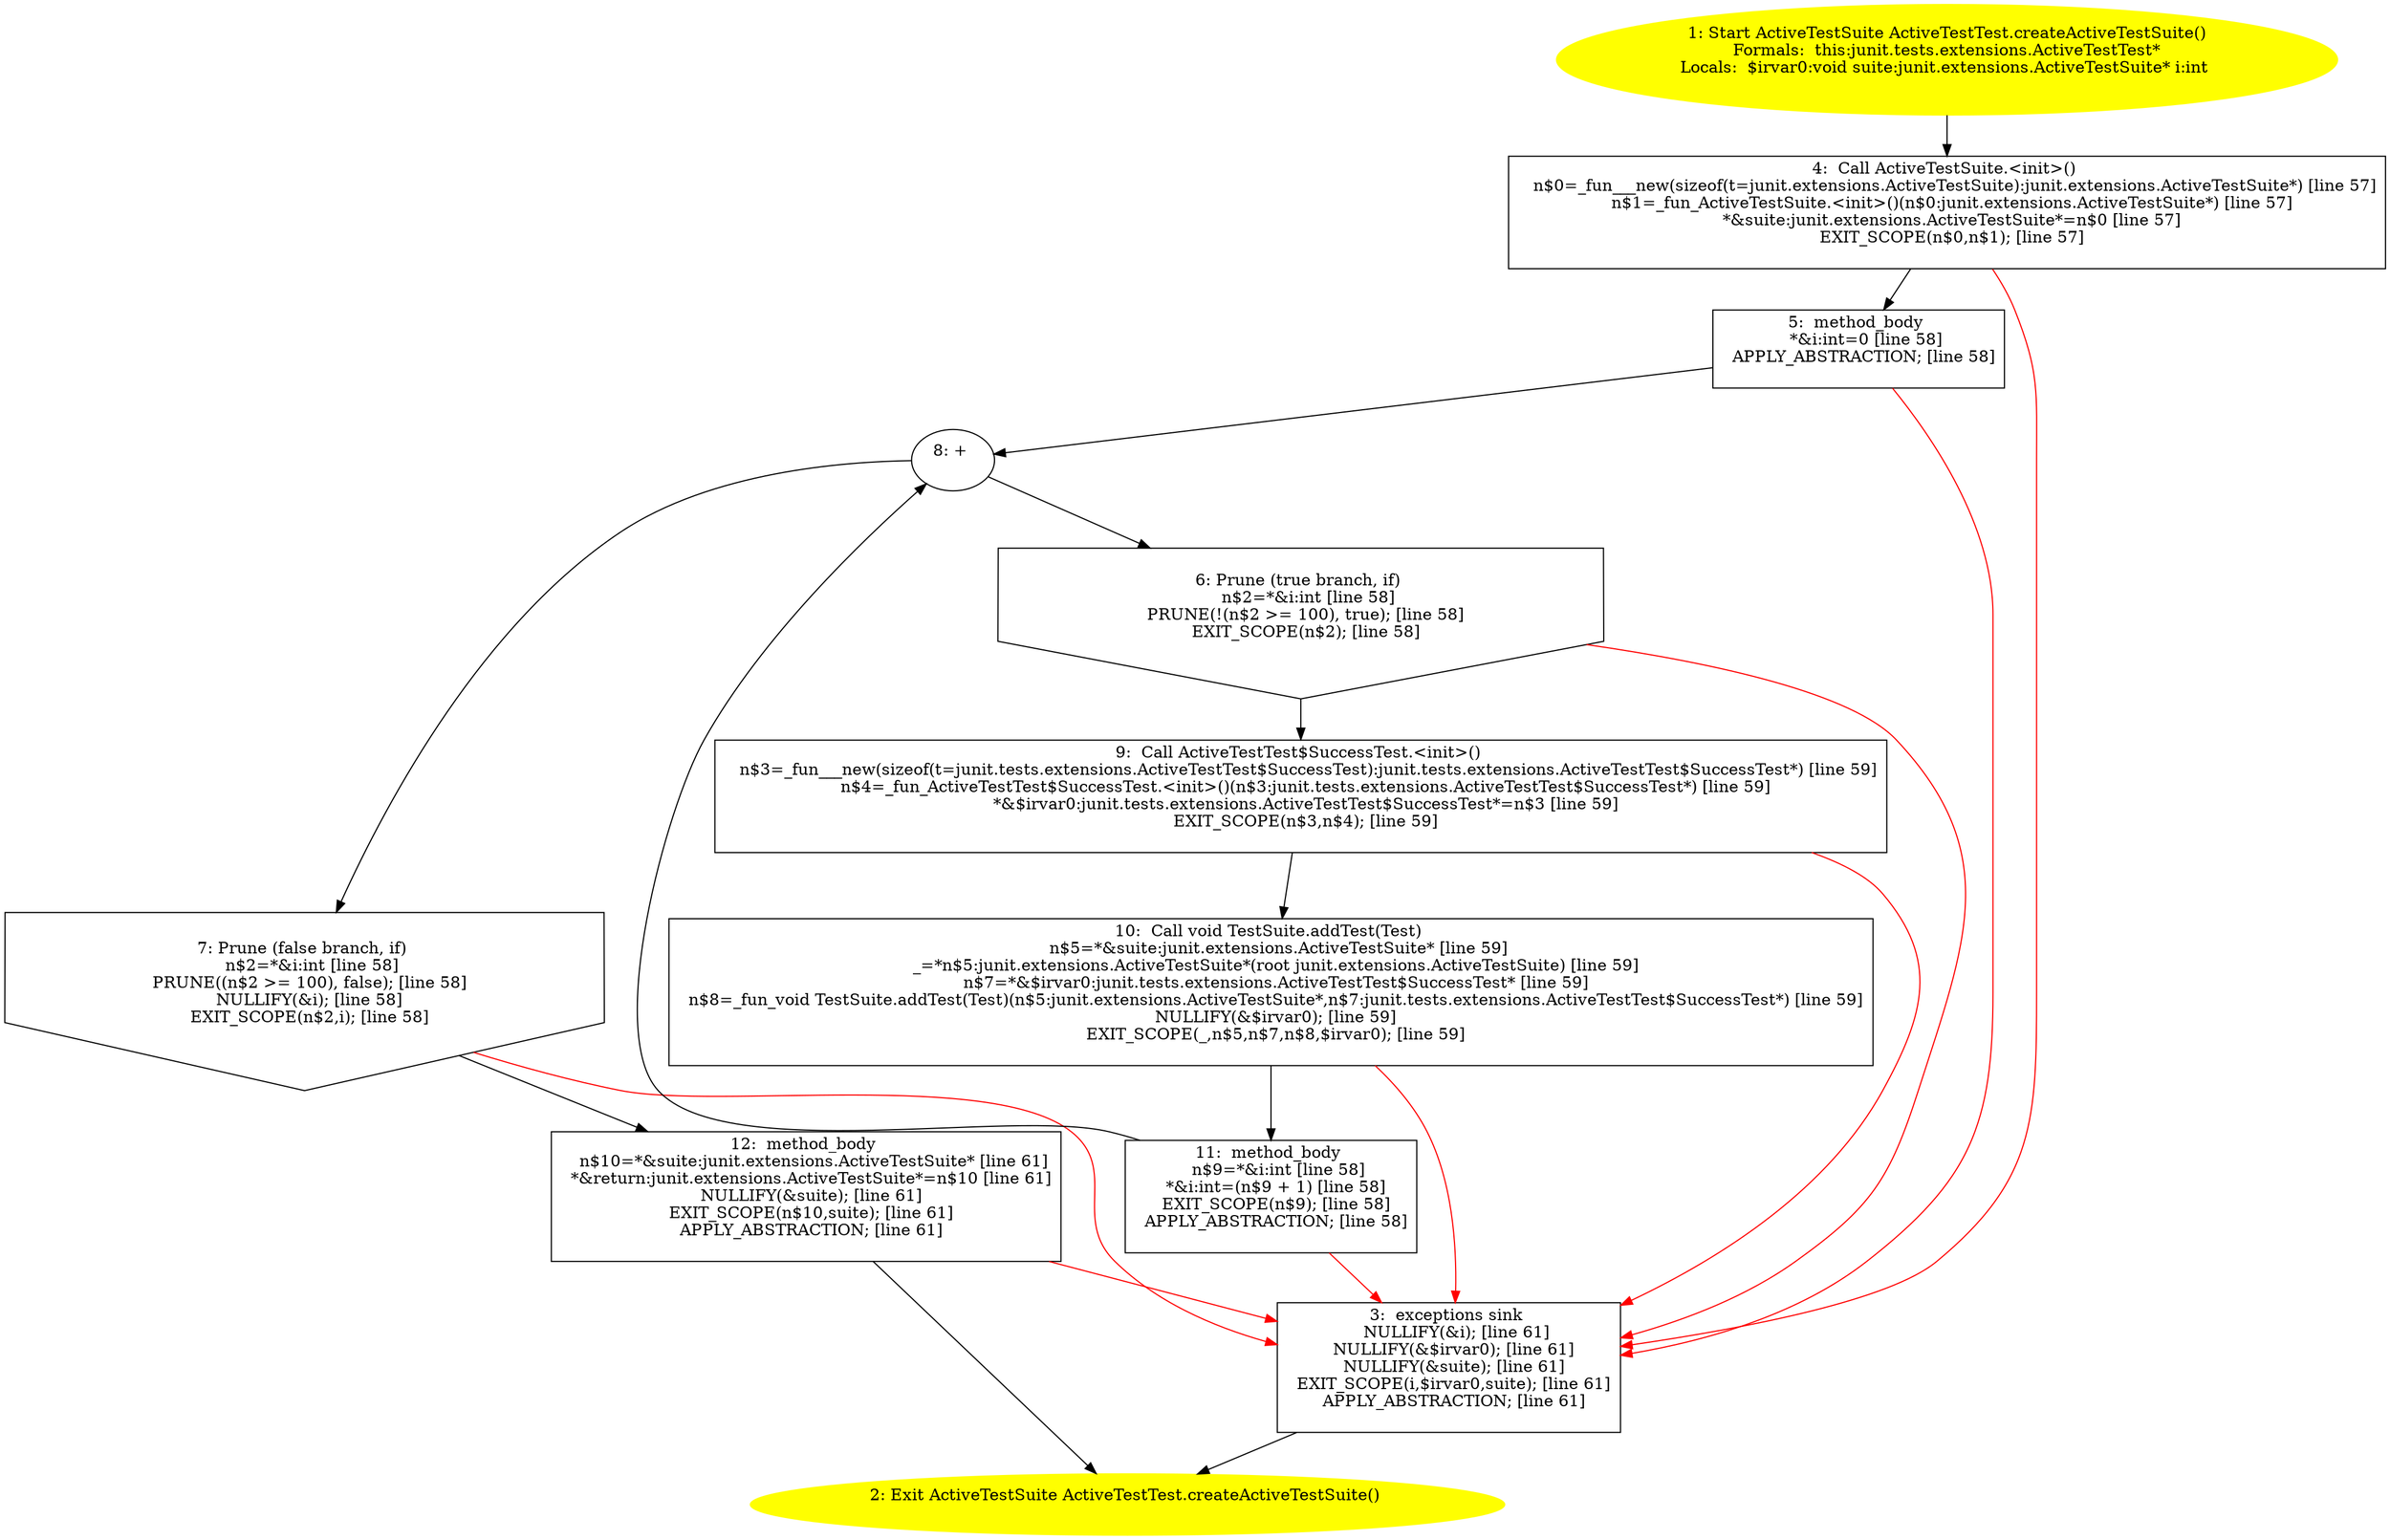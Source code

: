 /* @generated */
digraph cfg {
"junit.tests.extensions.ActiveTestTest.createActiveTestSuite():junit.extensions.ActiveTestSuite.51b1d33e2f87001072a55061fc6aa8c7_1" [label="1: Start ActiveTestSuite ActiveTestTest.createActiveTestSuite()\nFormals:  this:junit.tests.extensions.ActiveTestTest*\nLocals:  $irvar0:void suite:junit.extensions.ActiveTestSuite* i:int \n  " color=yellow style=filled]
	

	 "junit.tests.extensions.ActiveTestTest.createActiveTestSuite():junit.extensions.ActiveTestSuite.51b1d33e2f87001072a55061fc6aa8c7_1" -> "junit.tests.extensions.ActiveTestTest.createActiveTestSuite():junit.extensions.ActiveTestSuite.51b1d33e2f87001072a55061fc6aa8c7_4" ;
"junit.tests.extensions.ActiveTestTest.createActiveTestSuite():junit.extensions.ActiveTestSuite.51b1d33e2f87001072a55061fc6aa8c7_2" [label="2: Exit ActiveTestSuite ActiveTestTest.createActiveTestSuite() \n  " color=yellow style=filled]
	

"junit.tests.extensions.ActiveTestTest.createActiveTestSuite():junit.extensions.ActiveTestSuite.51b1d33e2f87001072a55061fc6aa8c7_3" [label="3:  exceptions sink \n   NULLIFY(&i); [line 61]\n  NULLIFY(&$irvar0); [line 61]\n  NULLIFY(&suite); [line 61]\n  EXIT_SCOPE(i,$irvar0,suite); [line 61]\n  APPLY_ABSTRACTION; [line 61]\n " shape="box"]
	

	 "junit.tests.extensions.ActiveTestTest.createActiveTestSuite():junit.extensions.ActiveTestSuite.51b1d33e2f87001072a55061fc6aa8c7_3" -> "junit.tests.extensions.ActiveTestTest.createActiveTestSuite():junit.extensions.ActiveTestSuite.51b1d33e2f87001072a55061fc6aa8c7_2" ;
"junit.tests.extensions.ActiveTestTest.createActiveTestSuite():junit.extensions.ActiveTestSuite.51b1d33e2f87001072a55061fc6aa8c7_4" [label="4:  Call ActiveTestSuite.<init>() \n   n$0=_fun___new(sizeof(t=junit.extensions.ActiveTestSuite):junit.extensions.ActiveTestSuite*) [line 57]\n  n$1=_fun_ActiveTestSuite.<init>()(n$0:junit.extensions.ActiveTestSuite*) [line 57]\n  *&suite:junit.extensions.ActiveTestSuite*=n$0 [line 57]\n  EXIT_SCOPE(n$0,n$1); [line 57]\n " shape="box"]
	

	 "junit.tests.extensions.ActiveTestTest.createActiveTestSuite():junit.extensions.ActiveTestSuite.51b1d33e2f87001072a55061fc6aa8c7_4" -> "junit.tests.extensions.ActiveTestTest.createActiveTestSuite():junit.extensions.ActiveTestSuite.51b1d33e2f87001072a55061fc6aa8c7_5" ;
	 "junit.tests.extensions.ActiveTestTest.createActiveTestSuite():junit.extensions.ActiveTestSuite.51b1d33e2f87001072a55061fc6aa8c7_4" -> "junit.tests.extensions.ActiveTestTest.createActiveTestSuite():junit.extensions.ActiveTestSuite.51b1d33e2f87001072a55061fc6aa8c7_3" [color="red" ];
"junit.tests.extensions.ActiveTestTest.createActiveTestSuite():junit.extensions.ActiveTestSuite.51b1d33e2f87001072a55061fc6aa8c7_5" [label="5:  method_body \n   *&i:int=0 [line 58]\n  APPLY_ABSTRACTION; [line 58]\n " shape="box"]
	

	 "junit.tests.extensions.ActiveTestTest.createActiveTestSuite():junit.extensions.ActiveTestSuite.51b1d33e2f87001072a55061fc6aa8c7_5" -> "junit.tests.extensions.ActiveTestTest.createActiveTestSuite():junit.extensions.ActiveTestSuite.51b1d33e2f87001072a55061fc6aa8c7_8" ;
	 "junit.tests.extensions.ActiveTestTest.createActiveTestSuite():junit.extensions.ActiveTestSuite.51b1d33e2f87001072a55061fc6aa8c7_5" -> "junit.tests.extensions.ActiveTestTest.createActiveTestSuite():junit.extensions.ActiveTestSuite.51b1d33e2f87001072a55061fc6aa8c7_3" [color="red" ];
"junit.tests.extensions.ActiveTestTest.createActiveTestSuite():junit.extensions.ActiveTestSuite.51b1d33e2f87001072a55061fc6aa8c7_6" [label="6: Prune (true branch, if) \n   n$2=*&i:int [line 58]\n  PRUNE(!(n$2 >= 100), true); [line 58]\n  EXIT_SCOPE(n$2); [line 58]\n " shape="invhouse"]
	

	 "junit.tests.extensions.ActiveTestTest.createActiveTestSuite():junit.extensions.ActiveTestSuite.51b1d33e2f87001072a55061fc6aa8c7_6" -> "junit.tests.extensions.ActiveTestTest.createActiveTestSuite():junit.extensions.ActiveTestSuite.51b1d33e2f87001072a55061fc6aa8c7_9" ;
	 "junit.tests.extensions.ActiveTestTest.createActiveTestSuite():junit.extensions.ActiveTestSuite.51b1d33e2f87001072a55061fc6aa8c7_6" -> "junit.tests.extensions.ActiveTestTest.createActiveTestSuite():junit.extensions.ActiveTestSuite.51b1d33e2f87001072a55061fc6aa8c7_3" [color="red" ];
"junit.tests.extensions.ActiveTestTest.createActiveTestSuite():junit.extensions.ActiveTestSuite.51b1d33e2f87001072a55061fc6aa8c7_7" [label="7: Prune (false branch, if) \n   n$2=*&i:int [line 58]\n  PRUNE((n$2 >= 100), false); [line 58]\n  NULLIFY(&i); [line 58]\n  EXIT_SCOPE(n$2,i); [line 58]\n " shape="invhouse"]
	

	 "junit.tests.extensions.ActiveTestTest.createActiveTestSuite():junit.extensions.ActiveTestSuite.51b1d33e2f87001072a55061fc6aa8c7_7" -> "junit.tests.extensions.ActiveTestTest.createActiveTestSuite():junit.extensions.ActiveTestSuite.51b1d33e2f87001072a55061fc6aa8c7_12" ;
	 "junit.tests.extensions.ActiveTestTest.createActiveTestSuite():junit.extensions.ActiveTestSuite.51b1d33e2f87001072a55061fc6aa8c7_7" -> "junit.tests.extensions.ActiveTestTest.createActiveTestSuite():junit.extensions.ActiveTestSuite.51b1d33e2f87001072a55061fc6aa8c7_3" [color="red" ];
"junit.tests.extensions.ActiveTestTest.createActiveTestSuite():junit.extensions.ActiveTestSuite.51b1d33e2f87001072a55061fc6aa8c7_8" [label="8: + \n  " ]
	

	 "junit.tests.extensions.ActiveTestTest.createActiveTestSuite():junit.extensions.ActiveTestSuite.51b1d33e2f87001072a55061fc6aa8c7_8" -> "junit.tests.extensions.ActiveTestTest.createActiveTestSuite():junit.extensions.ActiveTestSuite.51b1d33e2f87001072a55061fc6aa8c7_6" ;
	 "junit.tests.extensions.ActiveTestTest.createActiveTestSuite():junit.extensions.ActiveTestSuite.51b1d33e2f87001072a55061fc6aa8c7_8" -> "junit.tests.extensions.ActiveTestTest.createActiveTestSuite():junit.extensions.ActiveTestSuite.51b1d33e2f87001072a55061fc6aa8c7_7" ;
"junit.tests.extensions.ActiveTestTest.createActiveTestSuite():junit.extensions.ActiveTestSuite.51b1d33e2f87001072a55061fc6aa8c7_9" [label="9:  Call ActiveTestTest$SuccessTest.<init>() \n   n$3=_fun___new(sizeof(t=junit.tests.extensions.ActiveTestTest$SuccessTest):junit.tests.extensions.ActiveTestTest$SuccessTest*) [line 59]\n  n$4=_fun_ActiveTestTest$SuccessTest.<init>()(n$3:junit.tests.extensions.ActiveTestTest$SuccessTest*) [line 59]\n  *&$irvar0:junit.tests.extensions.ActiveTestTest$SuccessTest*=n$3 [line 59]\n  EXIT_SCOPE(n$3,n$4); [line 59]\n " shape="box"]
	

	 "junit.tests.extensions.ActiveTestTest.createActiveTestSuite():junit.extensions.ActiveTestSuite.51b1d33e2f87001072a55061fc6aa8c7_9" -> "junit.tests.extensions.ActiveTestTest.createActiveTestSuite():junit.extensions.ActiveTestSuite.51b1d33e2f87001072a55061fc6aa8c7_10" ;
	 "junit.tests.extensions.ActiveTestTest.createActiveTestSuite():junit.extensions.ActiveTestSuite.51b1d33e2f87001072a55061fc6aa8c7_9" -> "junit.tests.extensions.ActiveTestTest.createActiveTestSuite():junit.extensions.ActiveTestSuite.51b1d33e2f87001072a55061fc6aa8c7_3" [color="red" ];
"junit.tests.extensions.ActiveTestTest.createActiveTestSuite():junit.extensions.ActiveTestSuite.51b1d33e2f87001072a55061fc6aa8c7_10" [label="10:  Call void TestSuite.addTest(Test) \n   n$5=*&suite:junit.extensions.ActiveTestSuite* [line 59]\n  _=*n$5:junit.extensions.ActiveTestSuite*(root junit.extensions.ActiveTestSuite) [line 59]\n  n$7=*&$irvar0:junit.tests.extensions.ActiveTestTest$SuccessTest* [line 59]\n  n$8=_fun_void TestSuite.addTest(Test)(n$5:junit.extensions.ActiveTestSuite*,n$7:junit.tests.extensions.ActiveTestTest$SuccessTest*) [line 59]\n  NULLIFY(&$irvar0); [line 59]\n  EXIT_SCOPE(_,n$5,n$7,n$8,$irvar0); [line 59]\n " shape="box"]
	

	 "junit.tests.extensions.ActiveTestTest.createActiveTestSuite():junit.extensions.ActiveTestSuite.51b1d33e2f87001072a55061fc6aa8c7_10" -> "junit.tests.extensions.ActiveTestTest.createActiveTestSuite():junit.extensions.ActiveTestSuite.51b1d33e2f87001072a55061fc6aa8c7_11" ;
	 "junit.tests.extensions.ActiveTestTest.createActiveTestSuite():junit.extensions.ActiveTestSuite.51b1d33e2f87001072a55061fc6aa8c7_10" -> "junit.tests.extensions.ActiveTestTest.createActiveTestSuite():junit.extensions.ActiveTestSuite.51b1d33e2f87001072a55061fc6aa8c7_3" [color="red" ];
"junit.tests.extensions.ActiveTestTest.createActiveTestSuite():junit.extensions.ActiveTestSuite.51b1d33e2f87001072a55061fc6aa8c7_11" [label="11:  method_body \n   n$9=*&i:int [line 58]\n  *&i:int=(n$9 + 1) [line 58]\n  EXIT_SCOPE(n$9); [line 58]\n  APPLY_ABSTRACTION; [line 58]\n " shape="box"]
	

	 "junit.tests.extensions.ActiveTestTest.createActiveTestSuite():junit.extensions.ActiveTestSuite.51b1d33e2f87001072a55061fc6aa8c7_11" -> "junit.tests.extensions.ActiveTestTest.createActiveTestSuite():junit.extensions.ActiveTestSuite.51b1d33e2f87001072a55061fc6aa8c7_8" ;
	 "junit.tests.extensions.ActiveTestTest.createActiveTestSuite():junit.extensions.ActiveTestSuite.51b1d33e2f87001072a55061fc6aa8c7_11" -> "junit.tests.extensions.ActiveTestTest.createActiveTestSuite():junit.extensions.ActiveTestSuite.51b1d33e2f87001072a55061fc6aa8c7_3" [color="red" ];
"junit.tests.extensions.ActiveTestTest.createActiveTestSuite():junit.extensions.ActiveTestSuite.51b1d33e2f87001072a55061fc6aa8c7_12" [label="12:  method_body \n   n$10=*&suite:junit.extensions.ActiveTestSuite* [line 61]\n  *&return:junit.extensions.ActiveTestSuite*=n$10 [line 61]\n  NULLIFY(&suite); [line 61]\n  EXIT_SCOPE(n$10,suite); [line 61]\n  APPLY_ABSTRACTION; [line 61]\n " shape="box"]
	

	 "junit.tests.extensions.ActiveTestTest.createActiveTestSuite():junit.extensions.ActiveTestSuite.51b1d33e2f87001072a55061fc6aa8c7_12" -> "junit.tests.extensions.ActiveTestTest.createActiveTestSuite():junit.extensions.ActiveTestSuite.51b1d33e2f87001072a55061fc6aa8c7_2" ;
	 "junit.tests.extensions.ActiveTestTest.createActiveTestSuite():junit.extensions.ActiveTestSuite.51b1d33e2f87001072a55061fc6aa8c7_12" -> "junit.tests.extensions.ActiveTestTest.createActiveTestSuite():junit.extensions.ActiveTestSuite.51b1d33e2f87001072a55061fc6aa8c7_3" [color="red" ];
}
